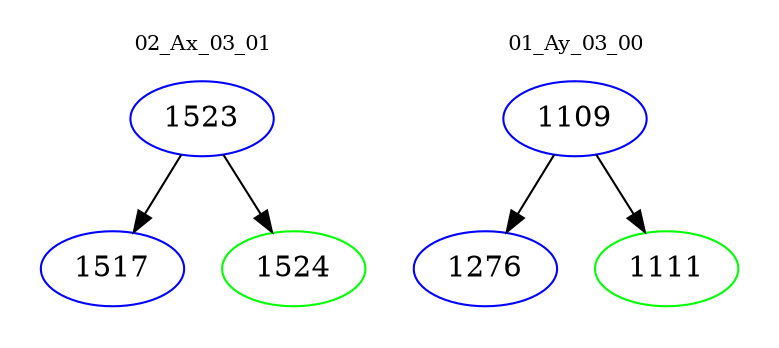 digraph{
subgraph cluster_0 {
color = white
label = "02_Ax_03_01";
fontsize=10;
T0_1523 [label="1523", color="blue"]
T0_1523 -> T0_1517 [color="black"]
T0_1517 [label="1517", color="blue"]
T0_1523 -> T0_1524 [color="black"]
T0_1524 [label="1524", color="green"]
}
subgraph cluster_1 {
color = white
label = "01_Ay_03_00";
fontsize=10;
T1_1109 [label="1109", color="blue"]
T1_1109 -> T1_1276 [color="black"]
T1_1276 [label="1276", color="blue"]
T1_1109 -> T1_1111 [color="black"]
T1_1111 [label="1111", color="green"]
}
}
